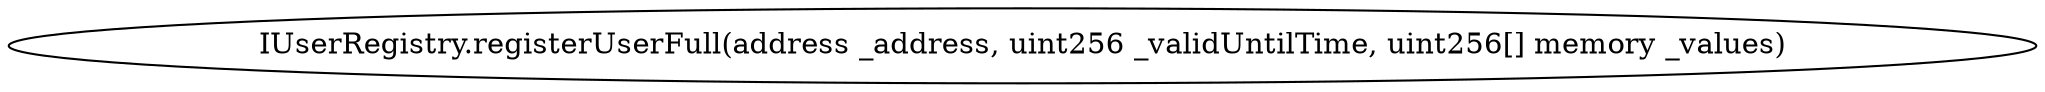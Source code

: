 digraph "" {
	graph [bb="0,0,820.7,36"];
	node [label="\N"];
	"IUserRegistry.registerUserFull(address _address, uint256 _validUntilTime, uint256[] memory _values)"	 [height=0.5,
		pos="410.35,18",
		width=11.399];
}
digraph "" {
	graph [bb="0,0,820.7,36"];
	node [label="\N"];
	"IUserRegistry.registerUserFull(address _address, uint256 _validUntilTime, uint256[] memory _values)"	 [height=0.5,
		pos="410.35,18",
		width=11.399];
}
digraph "" {
	graph [bb="0,0,820.7,36"];
	node [label="\N"];
	"IUserRegistry.registerUserFull(address _address, uint256 _validUntilTime, uint256[] memory _values)"	 [height=0.5,
		pos="410.35,18",
		width=11.399];
}
digraph "" {
	graph [bb="0,0,820.7,36"];
	node [label="\N"];
	"IUserRegistry.registerUserFull(address _address, uint256 _validUntilTime, uint256[] memory _values)"	 [height=0.5,
		pos="410.35,18",
		width=11.399];
}
digraph "" {
	graph [bb="0,0,820.7,36"];
	node [label="\N"];
	"IUserRegistry.registerUserFull(address _address, uint256 _validUntilTime, uint256[] memory _values)"	 [height=0.5,
		pos="410.35,18",
		width=11.399];
}

